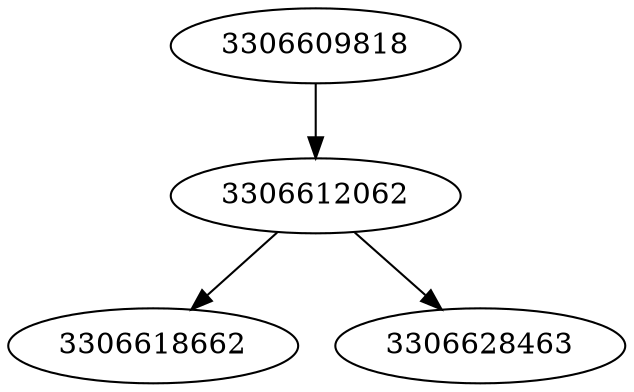 strict digraph  {
3306612062;
3306609818;
3306618662;
3306628463;
3306612062 -> 3306628463;
3306612062 -> 3306618662;
3306609818 -> 3306612062;
}
